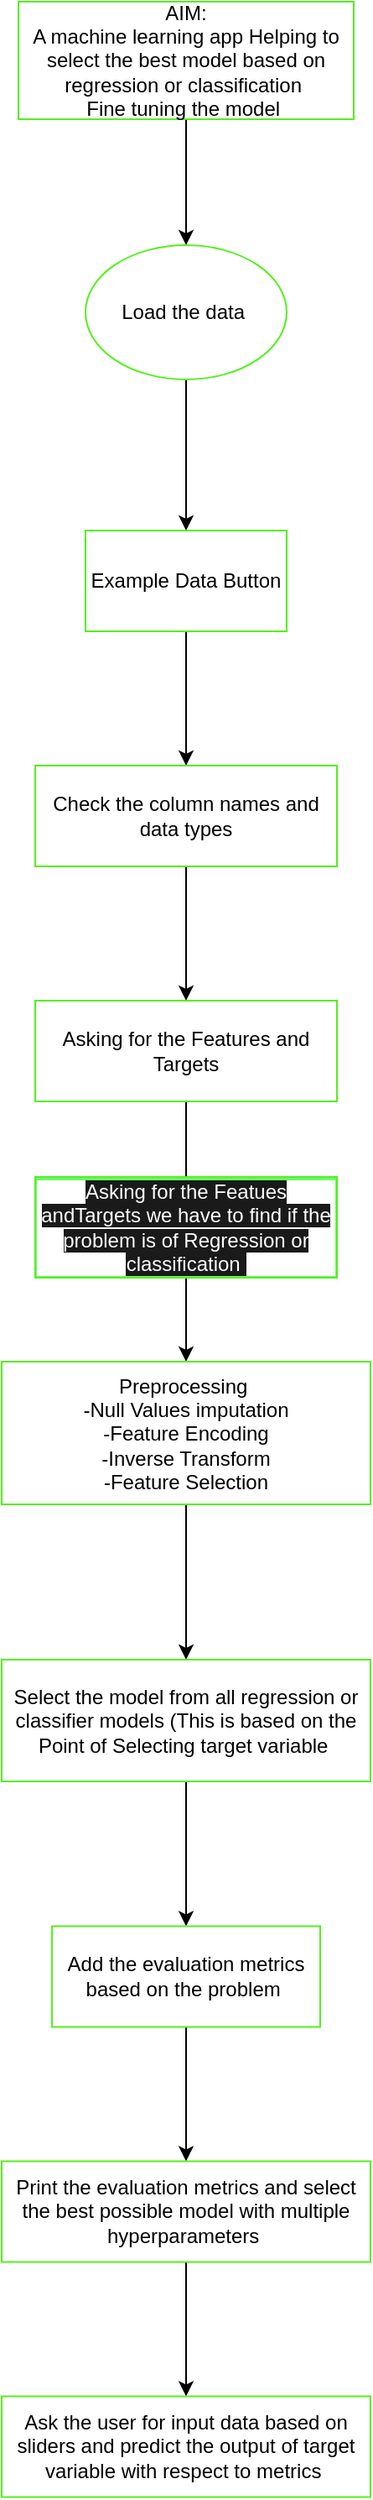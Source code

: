 <mxfile>
    <diagram id="5pztzC0Lj-4fYWEeBve5" name="Page-1">
        <mxGraphModel dx="605" dy="1373" grid="1" gridSize="10" guides="1" tooltips="1" connect="1" arrows="1" fold="1" page="1" pageScale="1" pageWidth="850" pageHeight="1100" math="0" shadow="0">
            <root>
                <mxCell id="0"/>
                <mxCell id="1" parent="0"/>
                <mxCell id="4" value="" style="edgeStyle=none;html=1;fontColor=#2130FF;" edge="1" parent="1" source="2" target="3">
                    <mxGeometry relative="1" as="geometry"/>
                </mxCell>
                <mxCell id="2" value="AIM:&lt;br&gt;A machine learning app Helping to select the best model based on regression or classification&amp;nbsp;&lt;br&gt;Fine tuning the model&amp;nbsp;" style="whiteSpace=wrap;html=1;strokeColor=#55F01D;" vertex="1" parent="1">
                    <mxGeometry x="70" y="-260" width="200" height="70" as="geometry"/>
                </mxCell>
                <mxCell id="6" value="" style="edgeStyle=none;html=1;fontColor=#2130FF;" edge="1" parent="1" source="3" target="5">
                    <mxGeometry relative="1" as="geometry"/>
                </mxCell>
                <mxCell id="3" value="Load the data&amp;nbsp;" style="ellipse;whiteSpace=wrap;html=1;strokeColor=#55F01D;" vertex="1" parent="1">
                    <mxGeometry x="110" y="-115" width="120" height="80" as="geometry"/>
                </mxCell>
                <mxCell id="8" value="" style="edgeStyle=none;html=1;fontColor=#2130FF;" edge="1" parent="1" source="5" target="7">
                    <mxGeometry relative="1" as="geometry"/>
                </mxCell>
                <mxCell id="5" value="Example Data Button" style="whiteSpace=wrap;html=1;strokeColor=#55F01D;" vertex="1" parent="1">
                    <mxGeometry x="110" y="55" width="120" height="60" as="geometry"/>
                </mxCell>
                <mxCell id="10" value="" style="edgeStyle=none;html=1;fontColor=#2130FF;" edge="1" parent="1" source="7" target="9">
                    <mxGeometry relative="1" as="geometry"/>
                </mxCell>
                <mxCell id="7" value="Check the column names and data types" style="whiteSpace=wrap;html=1;strokeColor=#55F01D;" vertex="1" parent="1">
                    <mxGeometry x="80" y="195" width="180" height="60" as="geometry"/>
                </mxCell>
                <mxCell id="12" value="" style="edgeStyle=none;html=1;fontColor=#2130FF;" edge="1" parent="1" source="9" target="11">
                    <mxGeometry relative="1" as="geometry"/>
                </mxCell>
                <mxCell id="9" value="Asking for the Features and Targets" style="whiteSpace=wrap;html=1;strokeColor=#55F01D;" vertex="1" parent="1">
                    <mxGeometry x="80" y="335" width="180" height="60" as="geometry"/>
                </mxCell>
                <mxCell id="15" value="" style="edgeStyle=none;html=1;fontColor=#2130FF;" edge="1" parent="1" source="11" target="14">
                    <mxGeometry relative="1" as="geometry"/>
                </mxCell>
                <mxCell id="11" value="Preprocessing&amp;nbsp;&lt;br&gt;-Null Values imputation&lt;br&gt;-Feature Encoding&lt;br&gt;-Inverse Transform&lt;br&gt;-Feature Selection" style="whiteSpace=wrap;html=1;strokeColor=#55F01D;" vertex="1" parent="1">
                    <mxGeometry x="60" y="550" width="220" height="85" as="geometry"/>
                </mxCell>
                <mxCell id="13" value="&lt;font style=&quot;background-color: rgb(26, 26, 26);&quot; color=&quot;#ffffff&quot;&gt;Asking for the Featues andTargets we have to find if the problem is of Regression or classification&amp;nbsp;&lt;/font&gt;" style="whiteSpace=wrap;html=1;strokeColor=#55F01D;labelBackgroundColor=#FFFFFF;fontColor=#2130FF;fillColor=#66FF66;" vertex="1" parent="1">
                    <mxGeometry x="80" y="440" width="180" height="60" as="geometry"/>
                </mxCell>
                <mxCell id="17" value="" style="edgeStyle=none;html=1;fontColor=#2130FF;" edge="1" parent="1" source="14" target="16">
                    <mxGeometry relative="1" as="geometry"/>
                </mxCell>
                <mxCell id="14" value="Select the model from all regression or classifier models (This is based on the Point of Selecting target variable&amp;nbsp;" style="whiteSpace=wrap;html=1;strokeColor=#55F01D;" vertex="1" parent="1">
                    <mxGeometry x="60" y="727.5" width="220" height="72.5" as="geometry"/>
                </mxCell>
                <mxCell id="19" value="" style="edgeStyle=none;html=1;fontColor=#2130FF;" edge="1" parent="1" source="16" target="18">
                    <mxGeometry relative="1" as="geometry"/>
                </mxCell>
                <mxCell id="16" value="Add the evaluation metrics based on the problem&amp;nbsp;" style="whiteSpace=wrap;html=1;strokeColor=#55F01D;" vertex="1" parent="1">
                    <mxGeometry x="90" y="886.25" width="160" height="60" as="geometry"/>
                </mxCell>
                <mxCell id="21" value="" style="edgeStyle=none;html=1;fontColor=#2130FF;" edge="1" parent="1" source="18" target="20">
                    <mxGeometry relative="1" as="geometry"/>
                </mxCell>
                <mxCell id="18" value="Print the evaluation metrics and select the best possible model with multiple hyperparameters&amp;nbsp;" style="whiteSpace=wrap;html=1;strokeColor=#55F01D;" vertex="1" parent="1">
                    <mxGeometry x="60" y="1026.25" width="220" height="60" as="geometry"/>
                </mxCell>
                <mxCell id="20" value="Ask the user for input data based on sliders and predict the output of target variable with respect to metrics&amp;nbsp;" style="whiteSpace=wrap;html=1;strokeColor=#55F01D;" vertex="1" parent="1">
                    <mxGeometry x="60" y="1166.25" width="220" height="60" as="geometry"/>
                </mxCell>
            </root>
        </mxGraphModel>
    </diagram>
</mxfile>